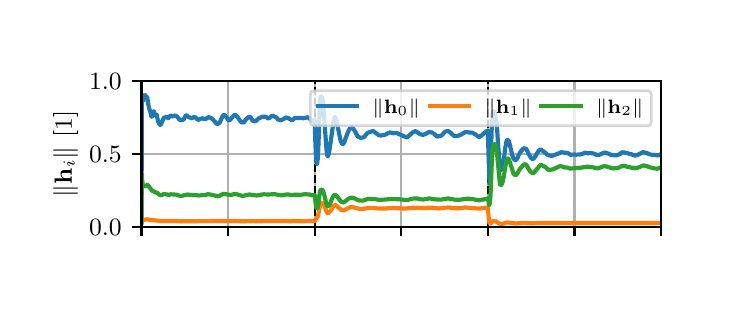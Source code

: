 \begingroup%
\makeatletter%
\begin{pgfpicture}%
\pgfpathrectangle{\pgfpointorigin}{\pgfqpoint{3.39in}{1.356in}}%
\pgfusepath{use as bounding box, clip}%
\begin{pgfscope}%
\pgfsetbuttcap%
\pgfsetmiterjoin%
\definecolor{currentfill}{rgb}{1.0,1.0,1.0}%
\pgfsetfillcolor{currentfill}%
\pgfsetlinewidth{0.0pt}%
\definecolor{currentstroke}{rgb}{1.0,1.0,1.0}%
\pgfsetstrokecolor{currentstroke}%
\pgfsetstrokeopacity{0.0}%
\pgfsetdash{}{0pt}%
\pgfpathmoveto{\pgfqpoint{0.0in}{0.0in}}%
\pgfpathlineto{\pgfqpoint{3.39in}{0.0in}}%
\pgfpathlineto{\pgfqpoint{3.39in}{1.356in}}%
\pgfpathlineto{\pgfqpoint{0.0in}{1.356in}}%
\pgfpathlineto{\pgfqpoint{0.0in}{0.0in}}%
\pgfpathclose%
\pgfusepath{fill}%
\end{pgfscope}%
\begin{pgfscope}%
\pgfsetbuttcap%
\pgfsetmiterjoin%
\definecolor{currentfill}{rgb}{1.0,1.0,1.0}%
\pgfsetfillcolor{currentfill}%
\pgfsetlinewidth{0.0pt}%
\definecolor{currentstroke}{rgb}{0.0,0.0,0.0}%
\pgfsetstrokecolor{currentstroke}%
\pgfsetstrokeopacity{0.0}%
\pgfsetdash{}{0pt}%
\pgfpathmoveto{\pgfqpoint{0.569in}{0.361in}}%
\pgfpathlineto{\pgfqpoint{3.167in}{0.361in}}%
\pgfpathlineto{\pgfqpoint{3.167in}{1.089in}}%
\pgfpathlineto{\pgfqpoint{0.569in}{1.089in}}%
\pgfpathlineto{\pgfqpoint{0.569in}{0.361in}}%
\pgfpathclose%
\pgfusepath{fill}%
\end{pgfscope}%
\begin{pgfscope}%
\pgfpathrectangle{\pgfqpoint{0.569in}{0.361in}}{\pgfqpoint{2.598in}{0.728in}}%
\pgfusepath{clip}%
\pgfsetrectcap%
\pgfsetroundjoin%
\pgfsetlinewidth{0.803pt}%
\definecolor{currentstroke}{rgb}{0.69,0.69,0.69}%
\pgfsetstrokecolor{currentstroke}%
\pgfsetdash{}{0pt}%
\pgfpathmoveto{\pgfqpoint{0.569in}{0.361in}}%
\pgfpathlineto{\pgfqpoint{0.569in}{1.089in}}%
\pgfusepath{stroke}%
\end{pgfscope}%
\begin{pgfscope}%
\pgfsetbuttcap%
\pgfsetroundjoin%
\definecolor{currentfill}{rgb}{0.0,0.0,0.0}%
\pgfsetfillcolor{currentfill}%
\pgfsetlinewidth{0.803pt}%
\definecolor{currentstroke}{rgb}{0.0,0.0,0.0}%
\pgfsetstrokecolor{currentstroke}%
\pgfsetdash{}{0pt}%
\pgfsys@defobject{currentmarker}{\pgfqpoint{0.0in}{-0.049in}}{\pgfqpoint{0.0in}{0.0in}}{%
\pgfpathmoveto{\pgfqpoint{0.0in}{0.0in}}%
\pgfpathlineto{\pgfqpoint{0.0in}{-0.049in}}%
\pgfusepath{stroke,fill}%
}%
\begin{pgfscope}%
\pgfsys@transformshift{0.569in}{0.361in}%
\pgfsys@useobject{currentmarker}{}%
\end{pgfscope}%
\end{pgfscope}%
\begin{pgfscope}%
\pgfpathrectangle{\pgfqpoint{0.569in}{0.361in}}{\pgfqpoint{2.598in}{0.728in}}%
\pgfusepath{clip}%
\pgfsetrectcap%
\pgfsetroundjoin%
\pgfsetlinewidth{0.803pt}%
\definecolor{currentstroke}{rgb}{0.69,0.69,0.69}%
\pgfsetstrokecolor{currentstroke}%
\pgfsetdash{}{0pt}%
\pgfpathmoveto{\pgfqpoint{1.002in}{0.361in}}%
\pgfpathlineto{\pgfqpoint{1.002in}{1.089in}}%
\pgfusepath{stroke}%
\end{pgfscope}%
\begin{pgfscope}%
\pgfsetbuttcap%
\pgfsetroundjoin%
\definecolor{currentfill}{rgb}{0.0,0.0,0.0}%
\pgfsetfillcolor{currentfill}%
\pgfsetlinewidth{0.803pt}%
\definecolor{currentstroke}{rgb}{0.0,0.0,0.0}%
\pgfsetstrokecolor{currentstroke}%
\pgfsetdash{}{0pt}%
\pgfsys@defobject{currentmarker}{\pgfqpoint{0.0in}{-0.049in}}{\pgfqpoint{0.0in}{0.0in}}{%
\pgfpathmoveto{\pgfqpoint{0.0in}{0.0in}}%
\pgfpathlineto{\pgfqpoint{0.0in}{-0.049in}}%
\pgfusepath{stroke,fill}%
}%
\begin{pgfscope}%
\pgfsys@transformshift{1.002in}{0.361in}%
\pgfsys@useobject{currentmarker}{}%
\end{pgfscope}%
\end{pgfscope}%
\begin{pgfscope}%
\pgfpathrectangle{\pgfqpoint{0.569in}{0.361in}}{\pgfqpoint{2.598in}{0.728in}}%
\pgfusepath{clip}%
\pgfsetrectcap%
\pgfsetroundjoin%
\pgfsetlinewidth{0.803pt}%
\definecolor{currentstroke}{rgb}{0.69,0.69,0.69}%
\pgfsetstrokecolor{currentstroke}%
\pgfsetdash{}{0pt}%
\pgfpathmoveto{\pgfqpoint{1.435in}{0.361in}}%
\pgfpathlineto{\pgfqpoint{1.435in}{1.089in}}%
\pgfusepath{stroke}%
\end{pgfscope}%
\begin{pgfscope}%
\pgfsetbuttcap%
\pgfsetroundjoin%
\definecolor{currentfill}{rgb}{0.0,0.0,0.0}%
\pgfsetfillcolor{currentfill}%
\pgfsetlinewidth{0.803pt}%
\definecolor{currentstroke}{rgb}{0.0,0.0,0.0}%
\pgfsetstrokecolor{currentstroke}%
\pgfsetdash{}{0pt}%
\pgfsys@defobject{currentmarker}{\pgfqpoint{0.0in}{-0.049in}}{\pgfqpoint{0.0in}{0.0in}}{%
\pgfpathmoveto{\pgfqpoint{0.0in}{0.0in}}%
\pgfpathlineto{\pgfqpoint{0.0in}{-0.049in}}%
\pgfusepath{stroke,fill}%
}%
\begin{pgfscope}%
\pgfsys@transformshift{1.435in}{0.361in}%
\pgfsys@useobject{currentmarker}{}%
\end{pgfscope}%
\end{pgfscope}%
\begin{pgfscope}%
\pgfpathrectangle{\pgfqpoint{0.569in}{0.361in}}{\pgfqpoint{2.598in}{0.728in}}%
\pgfusepath{clip}%
\pgfsetrectcap%
\pgfsetroundjoin%
\pgfsetlinewidth{0.803pt}%
\definecolor{currentstroke}{rgb}{0.69,0.69,0.69}%
\pgfsetstrokecolor{currentstroke}%
\pgfsetdash{}{0pt}%
\pgfpathmoveto{\pgfqpoint{1.868in}{0.361in}}%
\pgfpathlineto{\pgfqpoint{1.868in}{1.089in}}%
\pgfusepath{stroke}%
\end{pgfscope}%
\begin{pgfscope}%
\pgfsetbuttcap%
\pgfsetroundjoin%
\definecolor{currentfill}{rgb}{0.0,0.0,0.0}%
\pgfsetfillcolor{currentfill}%
\pgfsetlinewidth{0.803pt}%
\definecolor{currentstroke}{rgb}{0.0,0.0,0.0}%
\pgfsetstrokecolor{currentstroke}%
\pgfsetdash{}{0pt}%
\pgfsys@defobject{currentmarker}{\pgfqpoint{0.0in}{-0.049in}}{\pgfqpoint{0.0in}{0.0in}}{%
\pgfpathmoveto{\pgfqpoint{0.0in}{0.0in}}%
\pgfpathlineto{\pgfqpoint{0.0in}{-0.049in}}%
\pgfusepath{stroke,fill}%
}%
\begin{pgfscope}%
\pgfsys@transformshift{1.868in}{0.361in}%
\pgfsys@useobject{currentmarker}{}%
\end{pgfscope}%
\end{pgfscope}%
\begin{pgfscope}%
\pgfpathrectangle{\pgfqpoint{0.569in}{0.361in}}{\pgfqpoint{2.598in}{0.728in}}%
\pgfusepath{clip}%
\pgfsetrectcap%
\pgfsetroundjoin%
\pgfsetlinewidth{0.803pt}%
\definecolor{currentstroke}{rgb}{0.69,0.69,0.69}%
\pgfsetstrokecolor{currentstroke}%
\pgfsetdash{}{0pt}%
\pgfpathmoveto{\pgfqpoint{2.301in}{0.361in}}%
\pgfpathlineto{\pgfqpoint{2.301in}{1.089in}}%
\pgfusepath{stroke}%
\end{pgfscope}%
\begin{pgfscope}%
\pgfsetbuttcap%
\pgfsetroundjoin%
\definecolor{currentfill}{rgb}{0.0,0.0,0.0}%
\pgfsetfillcolor{currentfill}%
\pgfsetlinewidth{0.803pt}%
\definecolor{currentstroke}{rgb}{0.0,0.0,0.0}%
\pgfsetstrokecolor{currentstroke}%
\pgfsetdash{}{0pt}%
\pgfsys@defobject{currentmarker}{\pgfqpoint{0.0in}{-0.049in}}{\pgfqpoint{0.0in}{0.0in}}{%
\pgfpathmoveto{\pgfqpoint{0.0in}{0.0in}}%
\pgfpathlineto{\pgfqpoint{0.0in}{-0.049in}}%
\pgfusepath{stroke,fill}%
}%
\begin{pgfscope}%
\pgfsys@transformshift{2.301in}{0.361in}%
\pgfsys@useobject{currentmarker}{}%
\end{pgfscope}%
\end{pgfscope}%
\begin{pgfscope}%
\pgfpathrectangle{\pgfqpoint{0.569in}{0.361in}}{\pgfqpoint{2.598in}{0.728in}}%
\pgfusepath{clip}%
\pgfsetrectcap%
\pgfsetroundjoin%
\pgfsetlinewidth{0.803pt}%
\definecolor{currentstroke}{rgb}{0.69,0.69,0.69}%
\pgfsetstrokecolor{currentstroke}%
\pgfsetdash{}{0pt}%
\pgfpathmoveto{\pgfqpoint{2.734in}{0.361in}}%
\pgfpathlineto{\pgfqpoint{2.734in}{1.089in}}%
\pgfusepath{stroke}%
\end{pgfscope}%
\begin{pgfscope}%
\pgfsetbuttcap%
\pgfsetroundjoin%
\definecolor{currentfill}{rgb}{0.0,0.0,0.0}%
\pgfsetfillcolor{currentfill}%
\pgfsetlinewidth{0.803pt}%
\definecolor{currentstroke}{rgb}{0.0,0.0,0.0}%
\pgfsetstrokecolor{currentstroke}%
\pgfsetdash{}{0pt}%
\pgfsys@defobject{currentmarker}{\pgfqpoint{0.0in}{-0.049in}}{\pgfqpoint{0.0in}{0.0in}}{%
\pgfpathmoveto{\pgfqpoint{0.0in}{0.0in}}%
\pgfpathlineto{\pgfqpoint{0.0in}{-0.049in}}%
\pgfusepath{stroke,fill}%
}%
\begin{pgfscope}%
\pgfsys@transformshift{2.734in}{0.361in}%
\pgfsys@useobject{currentmarker}{}%
\end{pgfscope}%
\end{pgfscope}%
\begin{pgfscope}%
\pgfpathrectangle{\pgfqpoint{0.569in}{0.361in}}{\pgfqpoint{2.598in}{0.728in}}%
\pgfusepath{clip}%
\pgfsetrectcap%
\pgfsetroundjoin%
\pgfsetlinewidth{0.803pt}%
\definecolor{currentstroke}{rgb}{0.69,0.69,0.69}%
\pgfsetstrokecolor{currentstroke}%
\pgfsetdash{}{0pt}%
\pgfpathmoveto{\pgfqpoint{3.167in}{0.361in}}%
\pgfpathlineto{\pgfqpoint{3.167in}{1.089in}}%
\pgfusepath{stroke}%
\end{pgfscope}%
\begin{pgfscope}%
\pgfsetbuttcap%
\pgfsetroundjoin%
\definecolor{currentfill}{rgb}{0.0,0.0,0.0}%
\pgfsetfillcolor{currentfill}%
\pgfsetlinewidth{0.803pt}%
\definecolor{currentstroke}{rgb}{0.0,0.0,0.0}%
\pgfsetstrokecolor{currentstroke}%
\pgfsetdash{}{0pt}%
\pgfsys@defobject{currentmarker}{\pgfqpoint{0.0in}{-0.049in}}{\pgfqpoint{0.0in}{0.0in}}{%
\pgfpathmoveto{\pgfqpoint{0.0in}{0.0in}}%
\pgfpathlineto{\pgfqpoint{0.0in}{-0.049in}}%
\pgfusepath{stroke,fill}%
}%
\begin{pgfscope}%
\pgfsys@transformshift{3.167in}{0.361in}%
\pgfsys@useobject{currentmarker}{}%
\end{pgfscope}%
\end{pgfscope}%
\begin{pgfscope}%
\pgfpathrectangle{\pgfqpoint{0.569in}{0.361in}}{\pgfqpoint{2.598in}{0.728in}}%
\pgfusepath{clip}%
\pgfsetrectcap%
\pgfsetroundjoin%
\pgfsetlinewidth{0.803pt}%
\definecolor{currentstroke}{rgb}{0.69,0.69,0.69}%
\pgfsetstrokecolor{currentstroke}%
\pgfsetdash{}{0pt}%
\pgfpathmoveto{\pgfqpoint{0.569in}{0.361in}}%
\pgfpathlineto{\pgfqpoint{3.167in}{0.361in}}%
\pgfusepath{stroke}%
\end{pgfscope}%
\begin{pgfscope}%
\pgfsetbuttcap%
\pgfsetroundjoin%
\definecolor{currentfill}{rgb}{0.0,0.0,0.0}%
\pgfsetfillcolor{currentfill}%
\pgfsetlinewidth{0.803pt}%
\definecolor{currentstroke}{rgb}{0.0,0.0,0.0}%
\pgfsetstrokecolor{currentstroke}%
\pgfsetdash{}{0pt}%
\pgfsys@defobject{currentmarker}{\pgfqpoint{-0.049in}{0.0in}}{\pgfqpoint{-0.0in}{0.0in}}{%
\pgfpathmoveto{\pgfqpoint{-0.0in}{0.0in}}%
\pgfpathlineto{\pgfqpoint{-0.049in}{0.0in}}%
\pgfusepath{stroke,fill}%
}%
\begin{pgfscope}%
\pgfsys@transformshift{0.569in}{0.361in}%
\pgfsys@useobject{currentmarker}{}%
\end{pgfscope}%
\end{pgfscope}%
\begin{pgfscope}%
\definecolor{textcolor}{rgb}{0.0,0.0,0.0}%
\pgfsetstrokecolor{textcolor}%
\pgfsetfillcolor{textcolor}%
\pgftext[x=0.307in, y=0.318in, left, base]{\color{textcolor}\rmfamily\fontsize{9.0}{10.8}\selectfont \(\displaystyle {0.0}\)}%
\end{pgfscope}%
\begin{pgfscope}%
\pgfpathrectangle{\pgfqpoint{0.569in}{0.361in}}{\pgfqpoint{2.598in}{0.728in}}%
\pgfusepath{clip}%
\pgfsetrectcap%
\pgfsetroundjoin%
\pgfsetlinewidth{0.803pt}%
\definecolor{currentstroke}{rgb}{0.69,0.69,0.69}%
\pgfsetstrokecolor{currentstroke}%
\pgfsetdash{}{0pt}%
\pgfpathmoveto{\pgfqpoint{0.569in}{0.725in}}%
\pgfpathlineto{\pgfqpoint{3.167in}{0.725in}}%
\pgfusepath{stroke}%
\end{pgfscope}%
\begin{pgfscope}%
\pgfsetbuttcap%
\pgfsetroundjoin%
\definecolor{currentfill}{rgb}{0.0,0.0,0.0}%
\pgfsetfillcolor{currentfill}%
\pgfsetlinewidth{0.803pt}%
\definecolor{currentstroke}{rgb}{0.0,0.0,0.0}%
\pgfsetstrokecolor{currentstroke}%
\pgfsetdash{}{0pt}%
\pgfsys@defobject{currentmarker}{\pgfqpoint{-0.049in}{0.0in}}{\pgfqpoint{-0.0in}{0.0in}}{%
\pgfpathmoveto{\pgfqpoint{-0.0in}{0.0in}}%
\pgfpathlineto{\pgfqpoint{-0.049in}{0.0in}}%
\pgfusepath{stroke,fill}%
}%
\begin{pgfscope}%
\pgfsys@transformshift{0.569in}{0.725in}%
\pgfsys@useobject{currentmarker}{}%
\end{pgfscope}%
\end{pgfscope}%
\begin{pgfscope}%
\definecolor{textcolor}{rgb}{0.0,0.0,0.0}%
\pgfsetstrokecolor{textcolor}%
\pgfsetfillcolor{textcolor}%
\pgftext[x=0.307in, y=0.682in, left, base]{\color{textcolor}\rmfamily\fontsize{9.0}{10.8}\selectfont \(\displaystyle {0.5}\)}%
\end{pgfscope}%
\begin{pgfscope}%
\pgfpathrectangle{\pgfqpoint{0.569in}{0.361in}}{\pgfqpoint{2.598in}{0.728in}}%
\pgfusepath{clip}%
\pgfsetrectcap%
\pgfsetroundjoin%
\pgfsetlinewidth{0.803pt}%
\definecolor{currentstroke}{rgb}{0.69,0.69,0.69}%
\pgfsetstrokecolor{currentstroke}%
\pgfsetdash{}{0pt}%
\pgfpathmoveto{\pgfqpoint{0.569in}{1.089in}}%
\pgfpathlineto{\pgfqpoint{3.167in}{1.089in}}%
\pgfusepath{stroke}%
\end{pgfscope}%
\begin{pgfscope}%
\pgfsetbuttcap%
\pgfsetroundjoin%
\definecolor{currentfill}{rgb}{0.0,0.0,0.0}%
\pgfsetfillcolor{currentfill}%
\pgfsetlinewidth{0.803pt}%
\definecolor{currentstroke}{rgb}{0.0,0.0,0.0}%
\pgfsetstrokecolor{currentstroke}%
\pgfsetdash{}{0pt}%
\pgfsys@defobject{currentmarker}{\pgfqpoint{-0.049in}{0.0in}}{\pgfqpoint{-0.0in}{0.0in}}{%
\pgfpathmoveto{\pgfqpoint{-0.0in}{0.0in}}%
\pgfpathlineto{\pgfqpoint{-0.049in}{0.0in}}%
\pgfusepath{stroke,fill}%
}%
\begin{pgfscope}%
\pgfsys@transformshift{0.569in}{1.089in}%
\pgfsys@useobject{currentmarker}{}%
\end{pgfscope}%
\end{pgfscope}%
\begin{pgfscope}%
\definecolor{textcolor}{rgb}{0.0,0.0,0.0}%
\pgfsetstrokecolor{textcolor}%
\pgfsetfillcolor{textcolor}%
\pgftext[x=0.307in, y=1.046in, left, base]{\color{textcolor}\rmfamily\fontsize{9.0}{10.8}\selectfont \(\displaystyle {1.0}\)}%
\end{pgfscope}%
\begin{pgfscope}%
\definecolor{textcolor}{rgb}{0.0,0.0,0.0}%
\pgfsetstrokecolor{textcolor}%
\pgfsetfillcolor{textcolor}%
\pgftext[x=0.252in,y=0.725in,,bottom,rotate=90.0]{\color{textcolor}\rmfamily\fontsize{9.0}{10.8}\selectfont \(\displaystyle \|\mathbf{h}_i\|\) [1]}%
\end{pgfscope}%
\begin{pgfscope}%
\pgfpathrectangle{\pgfqpoint{0.569in}{0.361in}}{\pgfqpoint{2.598in}{0.728in}}%
\pgfusepath{clip}%
\pgfsetbuttcap%
\pgfsetroundjoin%
\pgfsetlinewidth{0.753pt}%
\definecolor{currentstroke}{rgb}{0.0,0.0,0.0}%
\pgfsetstrokecolor{currentstroke}%
\pgfsetdash{{2.775pt}{1.2pt}}{0.0pt}%
\pgfpathmoveto{\pgfqpoint{1.435in}{0.361in}}%
\pgfpathlineto{\pgfqpoint{1.435in}{1.089in}}%
\pgfusepath{stroke}%
\end{pgfscope}%
\begin{pgfscope}%
\pgfpathrectangle{\pgfqpoint{0.569in}{0.361in}}{\pgfqpoint{2.598in}{0.728in}}%
\pgfusepath{clip}%
\pgfsetbuttcap%
\pgfsetroundjoin%
\pgfsetlinewidth{0.753pt}%
\definecolor{currentstroke}{rgb}{0.0,0.0,0.0}%
\pgfsetstrokecolor{currentstroke}%
\pgfsetdash{{2.775pt}{1.2pt}}{0.0pt}%
\pgfpathmoveto{\pgfqpoint{2.301in}{0.361in}}%
\pgfpathlineto{\pgfqpoint{2.301in}{1.089in}}%
\pgfusepath{stroke}%
\end{pgfscope}%
\begin{pgfscope}%
\pgfpathrectangle{\pgfqpoint{0.569in}{0.361in}}{\pgfqpoint{2.598in}{0.728in}}%
\pgfusepath{clip}%
\pgfsetrectcap%
\pgfsetroundjoin%
\pgfsetlinewidth{1.506pt}%
\definecolor{currentstroke}{rgb}{0.122,0.467,0.706}%
\pgfsetstrokecolor{currentstroke}%
\pgfsetdash{}{0pt}%
\pgfpathmoveto{\pgfqpoint{0.569in}{0.462in}}%
\pgfpathlineto{\pgfqpoint{0.569in}{0.411in}}%
\pgfpathlineto{\pgfqpoint{0.57in}{0.655in}}%
\pgfpathlineto{\pgfqpoint{0.571in}{1.023in}}%
\pgfpathlineto{\pgfqpoint{0.572in}{1.02in}}%
\pgfpathlineto{\pgfqpoint{0.576in}{0.988in}}%
\pgfpathlineto{\pgfqpoint{0.577in}{0.993in}}%
\pgfpathlineto{\pgfqpoint{0.579in}{1.002in}}%
\pgfpathlineto{\pgfqpoint{0.583in}{1.01in}}%
\pgfpathlineto{\pgfqpoint{0.584in}{1.012in}}%
\pgfpathlineto{\pgfqpoint{0.588in}{1.019in}}%
\pgfpathlineto{\pgfqpoint{0.589in}{1.018in}}%
\pgfpathlineto{\pgfqpoint{0.593in}{1.005in}}%
\pgfpathlineto{\pgfqpoint{0.594in}{1.007in}}%
\pgfpathlineto{\pgfqpoint{0.596in}{1.011in}}%
\pgfpathlineto{\pgfqpoint{0.597in}{1.011in}}%
\pgfpathlineto{\pgfqpoint{0.598in}{1.006in}}%
\pgfpathlineto{\pgfqpoint{0.604in}{0.968in}}%
\pgfpathlineto{\pgfqpoint{0.608in}{0.95in}}%
\pgfpathlineto{\pgfqpoint{0.613in}{0.937in}}%
\pgfpathlineto{\pgfqpoint{0.618in}{0.914in}}%
\pgfpathlineto{\pgfqpoint{0.62in}{0.911in}}%
\pgfpathlineto{\pgfqpoint{0.621in}{0.911in}}%
\pgfpathlineto{\pgfqpoint{0.623in}{0.917in}}%
\pgfpathlineto{\pgfqpoint{0.63in}{0.938in}}%
\pgfpathlineto{\pgfqpoint{0.631in}{0.937in}}%
\pgfpathlineto{\pgfqpoint{0.637in}{0.918in}}%
\pgfpathlineto{\pgfqpoint{0.638in}{0.918in}}%
\pgfpathlineto{\pgfqpoint{0.641in}{0.921in}}%
\pgfpathlineto{\pgfqpoint{0.645in}{0.922in}}%
\pgfpathlineto{\pgfqpoint{0.646in}{0.919in}}%
\pgfpathlineto{\pgfqpoint{0.649in}{0.901in}}%
\pgfpathlineto{\pgfqpoint{0.652in}{0.888in}}%
\pgfpathlineto{\pgfqpoint{0.661in}{0.87in}}%
\pgfpathlineto{\pgfqpoint{0.664in}{0.87in}}%
\pgfpathlineto{\pgfqpoint{0.667in}{0.874in}}%
\pgfpathlineto{\pgfqpoint{0.68in}{0.904in}}%
\pgfpathlineto{\pgfqpoint{0.684in}{0.907in}}%
\pgfpathlineto{\pgfqpoint{0.689in}{0.908in}}%
\pgfpathlineto{\pgfqpoint{0.696in}{0.912in}}%
\pgfpathlineto{\pgfqpoint{0.698in}{0.909in}}%
\pgfpathlineto{\pgfqpoint{0.702in}{0.903in}}%
\pgfpathlineto{\pgfqpoint{0.704in}{0.905in}}%
\pgfpathlineto{\pgfqpoint{0.713in}{0.916in}}%
\pgfpathlineto{\pgfqpoint{0.715in}{0.916in}}%
\pgfpathlineto{\pgfqpoint{0.721in}{0.913in}}%
\pgfpathlineto{\pgfqpoint{0.725in}{0.913in}}%
\pgfpathlineto{\pgfqpoint{0.728in}{0.914in}}%
\pgfpathlineto{\pgfqpoint{0.738in}{0.917in}}%
\pgfpathlineto{\pgfqpoint{0.75in}{0.908in}}%
\pgfpathlineto{\pgfqpoint{0.759in}{0.896in}}%
\pgfpathlineto{\pgfqpoint{0.763in}{0.894in}}%
\pgfpathlineto{\pgfqpoint{0.768in}{0.893in}}%
\pgfpathlineto{\pgfqpoint{0.772in}{0.894in}}%
\pgfpathlineto{\pgfqpoint{0.78in}{0.897in}}%
\pgfpathlineto{\pgfqpoint{0.791in}{0.917in}}%
\pgfpathlineto{\pgfqpoint{0.795in}{0.918in}}%
\pgfpathlineto{\pgfqpoint{0.801in}{0.912in}}%
\pgfpathlineto{\pgfqpoint{0.804in}{0.91in}}%
\pgfpathlineto{\pgfqpoint{0.818in}{0.904in}}%
\pgfpathlineto{\pgfqpoint{0.823in}{0.904in}}%
\pgfpathlineto{\pgfqpoint{0.827in}{0.907in}}%
\pgfpathlineto{\pgfqpoint{0.831in}{0.909in}}%
\pgfpathlineto{\pgfqpoint{0.837in}{0.909in}}%
\pgfpathlineto{\pgfqpoint{0.841in}{0.905in}}%
\pgfpathlineto{\pgfqpoint{0.851in}{0.895in}}%
\pgfpathlineto{\pgfqpoint{0.855in}{0.896in}}%
\pgfpathlineto{\pgfqpoint{0.862in}{0.9in}}%
\pgfpathlineto{\pgfqpoint{0.877in}{0.903in}}%
\pgfpathlineto{\pgfqpoint{0.882in}{0.9in}}%
\pgfpathlineto{\pgfqpoint{0.886in}{0.899in}}%
\pgfpathlineto{\pgfqpoint{0.891in}{0.9in}}%
\pgfpathlineto{\pgfqpoint{0.897in}{0.904in}}%
\pgfpathlineto{\pgfqpoint{0.903in}{0.909in}}%
\pgfpathlineto{\pgfqpoint{0.906in}{0.908in}}%
\pgfpathlineto{\pgfqpoint{0.915in}{0.905in}}%
\pgfpathlineto{\pgfqpoint{0.92in}{0.903in}}%
\pgfpathlineto{\pgfqpoint{0.936in}{0.886in}}%
\pgfpathlineto{\pgfqpoint{0.945in}{0.876in}}%
\pgfpathlineto{\pgfqpoint{0.952in}{0.875in}}%
\pgfpathlineto{\pgfqpoint{0.96in}{0.881in}}%
\pgfpathlineto{\pgfqpoint{0.965in}{0.892in}}%
\pgfpathlineto{\pgfqpoint{0.976in}{0.917in}}%
\pgfpathlineto{\pgfqpoint{0.982in}{0.92in}}%
\pgfpathlineto{\pgfqpoint{0.985in}{0.918in}}%
\pgfpathlineto{\pgfqpoint{0.989in}{0.915in}}%
\pgfpathlineto{\pgfqpoint{0.993in}{0.909in}}%
\pgfpathlineto{\pgfqpoint{1.003in}{0.895in}}%
\pgfpathlineto{\pgfqpoint{1.006in}{0.893in}}%
\pgfpathlineto{\pgfqpoint{1.011in}{0.894in}}%
\pgfpathlineto{\pgfqpoint{1.014in}{0.897in}}%
\pgfpathlineto{\pgfqpoint{1.019in}{0.903in}}%
\pgfpathlineto{\pgfqpoint{1.029in}{0.915in}}%
\pgfpathlineto{\pgfqpoint{1.036in}{0.921in}}%
\pgfpathlineto{\pgfqpoint{1.038in}{0.92in}}%
\pgfpathlineto{\pgfqpoint{1.042in}{0.917in}}%
\pgfpathlineto{\pgfqpoint{1.048in}{0.911in}}%
\pgfpathlineto{\pgfqpoint{1.052in}{0.906in}}%
\pgfpathlineto{\pgfqpoint{1.066in}{0.885in}}%
\pgfpathlineto{\pgfqpoint{1.075in}{0.882in}}%
\pgfpathlineto{\pgfqpoint{1.081in}{0.883in}}%
\pgfpathlineto{\pgfqpoint{1.09in}{0.895in}}%
\pgfpathlineto{\pgfqpoint{1.098in}{0.904in}}%
\pgfpathlineto{\pgfqpoint{1.106in}{0.91in}}%
\pgfpathlineto{\pgfqpoint{1.111in}{0.91in}}%
\pgfpathlineto{\pgfqpoint{1.115in}{0.907in}}%
\pgfpathlineto{\pgfqpoint{1.125in}{0.891in}}%
\pgfpathlineto{\pgfqpoint{1.129in}{0.889in}}%
\pgfpathlineto{\pgfqpoint{1.137in}{0.888in}}%
\pgfpathlineto{\pgfqpoint{1.144in}{0.891in}}%
\pgfpathlineto{\pgfqpoint{1.147in}{0.895in}}%
\pgfpathlineto{\pgfqpoint{1.154in}{0.902in}}%
\pgfpathlineto{\pgfqpoint{1.161in}{0.905in}}%
\pgfpathlineto{\pgfqpoint{1.164in}{0.906in}}%
\pgfpathlineto{\pgfqpoint{1.173in}{0.911in}}%
\pgfpathlineto{\pgfqpoint{1.192in}{0.91in}}%
\pgfpathlineto{\pgfqpoint{1.2in}{0.903in}}%
\pgfpathlineto{\pgfqpoint{1.204in}{0.902in}}%
\pgfpathlineto{\pgfqpoint{1.223in}{0.916in}}%
\pgfpathlineto{\pgfqpoint{1.229in}{0.914in}}%
\pgfpathlineto{\pgfqpoint{1.235in}{0.911in}}%
\pgfpathlineto{\pgfqpoint{1.244in}{0.907in}}%
\pgfpathlineto{\pgfqpoint{1.247in}{0.903in}}%
\pgfpathlineto{\pgfqpoint{1.252in}{0.897in}}%
\pgfpathlineto{\pgfqpoint{1.259in}{0.895in}}%
\pgfpathlineto{\pgfqpoint{1.264in}{0.893in}}%
\pgfpathlineto{\pgfqpoint{1.267in}{0.893in}}%
\pgfpathlineto{\pgfqpoint{1.293in}{0.907in}}%
\pgfpathlineto{\pgfqpoint{1.301in}{0.905in}}%
\pgfpathlineto{\pgfqpoint{1.322in}{0.892in}}%
\pgfpathlineto{\pgfqpoint{1.328in}{0.897in}}%
\pgfpathlineto{\pgfqpoint{1.335in}{0.904in}}%
\pgfpathlineto{\pgfqpoint{1.351in}{0.904in}}%
\pgfpathlineto{\pgfqpoint{1.356in}{0.904in}}%
\pgfpathlineto{\pgfqpoint{1.363in}{0.904in}}%
\pgfpathlineto{\pgfqpoint{1.37in}{0.905in}}%
\pgfpathlineto{\pgfqpoint{1.378in}{0.903in}}%
\pgfpathlineto{\pgfqpoint{1.4in}{0.908in}}%
\pgfpathlineto{\pgfqpoint{1.409in}{0.902in}}%
\pgfpathlineto{\pgfqpoint{1.417in}{0.895in}}%
\pgfpathlineto{\pgfqpoint{1.423in}{0.888in}}%
\pgfpathlineto{\pgfqpoint{1.429in}{0.892in}}%
\pgfpathlineto{\pgfqpoint{1.434in}{0.895in}}%
\pgfpathlineto{\pgfqpoint{1.435in}{0.887in}}%
\pgfpathlineto{\pgfqpoint{1.438in}{0.793in}}%
\pgfpathlineto{\pgfqpoint{1.442in}{0.692in}}%
\pgfpathlineto{\pgfqpoint{1.445in}{0.676in}}%
\pgfpathlineto{\pgfqpoint{1.446in}{0.675in}}%
\pgfpathlineto{\pgfqpoint{1.447in}{0.676in}}%
\pgfpathlineto{\pgfqpoint{1.448in}{0.682in}}%
\pgfpathlineto{\pgfqpoint{1.451in}{0.706in}}%
\pgfpathlineto{\pgfqpoint{1.454in}{0.773in}}%
\pgfpathlineto{\pgfqpoint{1.462in}{1.001in}}%
\pgfpathlineto{\pgfqpoint{1.466in}{1.012in}}%
\pgfpathlineto{\pgfqpoint{1.468in}{1.012in}}%
\pgfpathlineto{\pgfqpoint{1.473in}{1.006in}}%
\pgfpathlineto{\pgfqpoint{1.476in}{0.991in}}%
\pgfpathlineto{\pgfqpoint{1.479in}{0.955in}}%
\pgfpathlineto{\pgfqpoint{1.487in}{0.842in}}%
\pgfpathlineto{\pgfqpoint{1.495in}{0.735in}}%
\pgfpathlineto{\pgfqpoint{1.499in}{0.714in}}%
\pgfpathlineto{\pgfqpoint{1.501in}{0.713in}}%
\pgfpathlineto{\pgfqpoint{1.501in}{0.714in}}%
\pgfpathlineto{\pgfqpoint{1.503in}{0.718in}}%
\pgfpathlineto{\pgfqpoint{1.508in}{0.737in}}%
\pgfpathlineto{\pgfqpoint{1.513in}{0.771in}}%
\pgfpathlineto{\pgfqpoint{1.53in}{0.893in}}%
\pgfpathlineto{\pgfqpoint{1.535in}{0.908in}}%
\pgfpathlineto{\pgfqpoint{1.537in}{0.909in}}%
\pgfpathlineto{\pgfqpoint{1.537in}{0.909in}}%
\pgfpathlineto{\pgfqpoint{1.541in}{0.901in}}%
\pgfpathlineto{\pgfqpoint{1.548in}{0.873in}}%
\pgfpathlineto{\pgfqpoint{1.564in}{0.792in}}%
\pgfpathlineto{\pgfqpoint{1.571in}{0.777in}}%
\pgfpathlineto{\pgfqpoint{1.575in}{0.774in}}%
\pgfpathlineto{\pgfqpoint{1.578in}{0.775in}}%
\pgfpathlineto{\pgfqpoint{1.583in}{0.782in}}%
\pgfpathlineto{\pgfqpoint{1.588in}{0.799in}}%
\pgfpathlineto{\pgfqpoint{1.6in}{0.83in}}%
\pgfpathlineto{\pgfqpoint{1.607in}{0.846in}}%
\pgfpathlineto{\pgfqpoint{1.613in}{0.855in}}%
\pgfpathlineto{\pgfqpoint{1.617in}{0.858in}}%
\pgfpathlineto{\pgfqpoint{1.622in}{0.858in}}%
\pgfpathlineto{\pgfqpoint{1.626in}{0.853in}}%
\pgfpathlineto{\pgfqpoint{1.634in}{0.842in}}%
\pgfpathlineto{\pgfqpoint{1.64in}{0.832in}}%
\pgfpathlineto{\pgfqpoint{1.649in}{0.814in}}%
\pgfpathlineto{\pgfqpoint{1.654in}{0.81in}}%
\pgfpathlineto{\pgfqpoint{1.662in}{0.806in}}%
\pgfpathlineto{\pgfqpoint{1.666in}{0.806in}}%
\pgfpathlineto{\pgfqpoint{1.67in}{0.806in}}%
\pgfpathlineto{\pgfqpoint{1.678in}{0.807in}}%
\pgfpathlineto{\pgfqpoint{1.684in}{0.811in}}%
\pgfpathlineto{\pgfqpoint{1.698in}{0.829in}}%
\pgfpathlineto{\pgfqpoint{1.707in}{0.833in}}%
\pgfpathlineto{\pgfqpoint{1.726in}{0.839in}}%
\pgfpathlineto{\pgfqpoint{1.732in}{0.836in}}%
\pgfpathlineto{\pgfqpoint{1.756in}{0.818in}}%
\pgfpathlineto{\pgfqpoint{1.766in}{0.817in}}%
\pgfpathlineto{\pgfqpoint{1.777in}{0.819in}}%
\pgfpathlineto{\pgfqpoint{1.783in}{0.819in}}%
\pgfpathlineto{\pgfqpoint{1.796in}{0.825in}}%
\pgfpathlineto{\pgfqpoint{1.801in}{0.828in}}%
\pgfpathlineto{\pgfqpoint{1.805in}{0.831in}}%
\pgfpathlineto{\pgfqpoint{1.812in}{0.832in}}%
\pgfpathlineto{\pgfqpoint{1.822in}{0.83in}}%
\pgfpathlineto{\pgfqpoint{1.829in}{0.828in}}%
\pgfpathlineto{\pgfqpoint{1.841in}{0.83in}}%
\pgfpathlineto{\pgfqpoint{1.851in}{0.827in}}%
\pgfpathlineto{\pgfqpoint{1.856in}{0.824in}}%
\pgfpathlineto{\pgfqpoint{1.859in}{0.823in}}%
\pgfpathlineto{\pgfqpoint{1.886in}{0.811in}}%
\pgfpathlineto{\pgfqpoint{1.893in}{0.808in}}%
\pgfpathlineto{\pgfqpoint{1.898in}{0.808in}}%
\pgfpathlineto{\pgfqpoint{1.927in}{0.834in}}%
\pgfpathlineto{\pgfqpoint{1.94in}{0.839in}}%
\pgfpathlineto{\pgfqpoint{1.948in}{0.833in}}%
\pgfpathlineto{\pgfqpoint{1.963in}{0.823in}}%
\pgfpathlineto{\pgfqpoint{1.976in}{0.82in}}%
\pgfpathlineto{\pgfqpoint{1.986in}{0.823in}}%
\pgfpathlineto{\pgfqpoint{1.992in}{0.826in}}%
\pgfpathlineto{\pgfqpoint{1.995in}{0.828in}}%
\pgfpathlineto{\pgfqpoint{2.0in}{0.831in}}%
\pgfpathlineto{\pgfqpoint{2.009in}{0.835in}}%
\pgfpathlineto{\pgfqpoint{2.015in}{0.833in}}%
\pgfpathlineto{\pgfqpoint{2.022in}{0.831in}}%
\pgfpathlineto{\pgfqpoint{2.034in}{0.824in}}%
\pgfpathlineto{\pgfqpoint{2.046in}{0.812in}}%
\pgfpathlineto{\pgfqpoint{2.052in}{0.812in}}%
\pgfpathlineto{\pgfqpoint{2.061in}{0.815in}}%
\pgfpathlineto{\pgfqpoint{2.065in}{0.816in}}%
\pgfpathlineto{\pgfqpoint{2.069in}{0.817in}}%
\pgfpathlineto{\pgfqpoint{2.077in}{0.825in}}%
\pgfpathlineto{\pgfqpoint{2.082in}{0.831in}}%
\pgfpathlineto{\pgfqpoint{2.088in}{0.837in}}%
\pgfpathlineto{\pgfqpoint{2.103in}{0.839in}}%
\pgfpathlineto{\pgfqpoint{2.112in}{0.833in}}%
\pgfpathlineto{\pgfqpoint{2.131in}{0.815in}}%
\pgfpathlineto{\pgfqpoint{2.137in}{0.814in}}%
\pgfpathlineto{\pgfqpoint{2.145in}{0.815in}}%
\pgfpathlineto{\pgfqpoint{2.149in}{0.815in}}%
\pgfpathlineto{\pgfqpoint{2.162in}{0.819in}}%
\pgfpathlineto{\pgfqpoint{2.188in}{0.834in}}%
\pgfpathlineto{\pgfqpoint{2.222in}{0.831in}}%
\pgfpathlineto{\pgfqpoint{2.226in}{0.829in}}%
\pgfpathlineto{\pgfqpoint{2.239in}{0.822in}}%
\pgfpathlineto{\pgfqpoint{2.249in}{0.815in}}%
\pgfpathlineto{\pgfqpoint{2.253in}{0.811in}}%
\pgfpathlineto{\pgfqpoint{2.258in}{0.81in}}%
\pgfpathlineto{\pgfqpoint{2.262in}{0.811in}}%
\pgfpathlineto{\pgfqpoint{2.27in}{0.818in}}%
\pgfpathlineto{\pgfqpoint{2.278in}{0.825in}}%
\pgfpathlineto{\pgfqpoint{2.28in}{0.827in}}%
\pgfpathlineto{\pgfqpoint{2.287in}{0.833in}}%
\pgfpathlineto{\pgfqpoint{2.296in}{0.84in}}%
\pgfpathlineto{\pgfqpoint{2.3in}{0.84in}}%
\pgfpathlineto{\pgfqpoint{2.301in}{0.839in}}%
\pgfpathlineto{\pgfqpoint{2.301in}{0.825in}}%
\pgfpathlineto{\pgfqpoint{2.309in}{0.574in}}%
\pgfpathlineto{\pgfqpoint{2.31in}{0.576in}}%
\pgfpathlineto{\pgfqpoint{2.312in}{0.586in}}%
\pgfpathlineto{\pgfqpoint{2.314in}{0.622in}}%
\pgfpathlineto{\pgfqpoint{2.317in}{0.747in}}%
\pgfpathlineto{\pgfqpoint{2.322in}{0.913in}}%
\pgfpathlineto{\pgfqpoint{2.325in}{0.932in}}%
\pgfpathlineto{\pgfqpoint{2.329in}{0.938in}}%
\pgfpathlineto{\pgfqpoint{2.331in}{0.937in}}%
\pgfpathlineto{\pgfqpoint{2.334in}{0.928in}}%
\pgfpathlineto{\pgfqpoint{2.342in}{0.899in}}%
\pgfpathlineto{\pgfqpoint{2.346in}{0.868in}}%
\pgfpathlineto{\pgfqpoint{2.351in}{0.788in}}%
\pgfpathlineto{\pgfqpoint{2.361in}{0.655in}}%
\pgfpathlineto{\pgfqpoint{2.364in}{0.643in}}%
\pgfpathlineto{\pgfqpoint{2.366in}{0.643in}}%
\pgfpathlineto{\pgfqpoint{2.371in}{0.651in}}%
\pgfpathlineto{\pgfqpoint{2.376in}{0.668in}}%
\pgfpathlineto{\pgfqpoint{2.38in}{0.691in}}%
\pgfpathlineto{\pgfqpoint{2.387in}{0.749in}}%
\pgfpathlineto{\pgfqpoint{2.393in}{0.784in}}%
\pgfpathlineto{\pgfqpoint{2.397in}{0.794in}}%
\pgfpathlineto{\pgfqpoint{2.4in}{0.795in}}%
\pgfpathlineto{\pgfqpoint{2.401in}{0.794in}}%
\pgfpathlineto{\pgfqpoint{2.404in}{0.792in}}%
\pgfpathlineto{\pgfqpoint{2.407in}{0.785in}}%
\pgfpathlineto{\pgfqpoint{2.411in}{0.77in}}%
\pgfpathlineto{\pgfqpoint{2.422in}{0.722in}}%
\pgfpathlineto{\pgfqpoint{2.429in}{0.702in}}%
\pgfpathlineto{\pgfqpoint{2.436in}{0.694in}}%
\pgfpathlineto{\pgfqpoint{2.443in}{0.695in}}%
\pgfpathlineto{\pgfqpoint{2.448in}{0.702in}}%
\pgfpathlineto{\pgfqpoint{2.454in}{0.717in}}%
\pgfpathlineto{\pgfqpoint{2.462in}{0.732in}}%
\pgfpathlineto{\pgfqpoint{2.479in}{0.753in}}%
\pgfpathlineto{\pgfqpoint{2.491in}{0.751in}}%
\pgfpathlineto{\pgfqpoint{2.494in}{0.747in}}%
\pgfpathlineto{\pgfqpoint{2.505in}{0.725in}}%
\pgfpathlineto{\pgfqpoint{2.515in}{0.707in}}%
\pgfpathlineto{\pgfqpoint{2.52in}{0.701in}}%
\pgfpathlineto{\pgfqpoint{2.525in}{0.699in}}%
\pgfpathlineto{\pgfqpoint{2.529in}{0.701in}}%
\pgfpathlineto{\pgfqpoint{2.533in}{0.705in}}%
\pgfpathlineto{\pgfqpoint{2.537in}{0.711in}}%
\pgfpathlineto{\pgfqpoint{2.555in}{0.741in}}%
\pgfpathlineto{\pgfqpoint{2.565in}{0.747in}}%
\pgfpathlineto{\pgfqpoint{2.571in}{0.743in}}%
\pgfpathlineto{\pgfqpoint{2.577in}{0.739in}}%
\pgfpathlineto{\pgfqpoint{2.59in}{0.729in}}%
\pgfpathlineto{\pgfqpoint{2.599in}{0.72in}}%
\pgfpathlineto{\pgfqpoint{2.619in}{0.715in}}%
\pgfpathlineto{\pgfqpoint{2.628in}{0.717in}}%
\pgfpathlineto{\pgfqpoint{2.654in}{0.727in}}%
\pgfpathlineto{\pgfqpoint{2.666in}{0.733in}}%
\pgfpathlineto{\pgfqpoint{2.67in}{0.733in}}%
\pgfpathlineto{\pgfqpoint{2.693in}{0.73in}}%
\pgfpathlineto{\pgfqpoint{2.697in}{0.73in}}%
\pgfpathlineto{\pgfqpoint{2.704in}{0.727in}}%
\pgfpathlineto{\pgfqpoint{2.715in}{0.72in}}%
\pgfpathlineto{\pgfqpoint{2.719in}{0.721in}}%
\pgfpathlineto{\pgfqpoint{2.732in}{0.722in}}%
\pgfpathlineto{\pgfqpoint{2.734in}{0.722in}}%
\pgfpathlineto{\pgfqpoint{2.74in}{0.721in}}%
\pgfpathlineto{\pgfqpoint{2.744in}{0.721in}}%
\pgfpathlineto{\pgfqpoint{2.761in}{0.722in}}%
\pgfpathlineto{\pgfqpoint{2.765in}{0.723in}}%
\pgfpathlineto{\pgfqpoint{2.77in}{0.724in}}%
\pgfpathlineto{\pgfqpoint{2.778in}{0.727in}}%
\pgfpathlineto{\pgfqpoint{2.785in}{0.731in}}%
\pgfpathlineto{\pgfqpoint{2.796in}{0.729in}}%
\pgfpathlineto{\pgfqpoint{2.801in}{0.728in}}%
\pgfpathlineto{\pgfqpoint{2.812in}{0.729in}}%
\pgfpathlineto{\pgfqpoint{2.815in}{0.729in}}%
\pgfpathlineto{\pgfqpoint{2.828in}{0.727in}}%
\pgfpathlineto{\pgfqpoint{2.834in}{0.725in}}%
\pgfpathlineto{\pgfqpoint{2.845in}{0.72in}}%
\pgfpathlineto{\pgfqpoint{2.851in}{0.72in}}%
\pgfpathlineto{\pgfqpoint{2.855in}{0.72in}}%
\pgfpathlineto{\pgfqpoint{2.859in}{0.721in}}%
\pgfpathlineto{\pgfqpoint{2.862in}{0.722in}}%
\pgfpathlineto{\pgfqpoint{2.884in}{0.732in}}%
\pgfpathlineto{\pgfqpoint{2.902in}{0.727in}}%
\pgfpathlineto{\pgfqpoint{2.909in}{0.723in}}%
\pgfpathlineto{\pgfqpoint{2.913in}{0.722in}}%
\pgfpathlineto{\pgfqpoint{2.919in}{0.719in}}%
\pgfpathlineto{\pgfqpoint{2.93in}{0.719in}}%
\pgfpathlineto{\pgfqpoint{2.935in}{0.718in}}%
\pgfpathlineto{\pgfqpoint{2.943in}{0.718in}}%
\pgfpathlineto{\pgfqpoint{2.954in}{0.721in}}%
\pgfpathlineto{\pgfqpoint{2.959in}{0.724in}}%
\pgfpathlineto{\pgfqpoint{2.963in}{0.725in}}%
\pgfpathlineto{\pgfqpoint{2.967in}{0.729in}}%
\pgfpathlineto{\pgfqpoint{2.974in}{0.733in}}%
\pgfpathlineto{\pgfqpoint{2.984in}{0.732in}}%
\pgfpathlineto{\pgfqpoint{3.014in}{0.724in}}%
\pgfpathlineto{\pgfqpoint{3.018in}{0.723in}}%
\pgfpathlineto{\pgfqpoint{3.038in}{0.716in}}%
\pgfpathlineto{\pgfqpoint{3.047in}{0.719in}}%
\pgfpathlineto{\pgfqpoint{3.052in}{0.721in}}%
\pgfpathlineto{\pgfqpoint{3.077in}{0.734in}}%
\pgfpathlineto{\pgfqpoint{3.099in}{0.728in}}%
\pgfpathlineto{\pgfqpoint{3.106in}{0.724in}}%
\pgfpathlineto{\pgfqpoint{3.114in}{0.722in}}%
\pgfpathlineto{\pgfqpoint{3.122in}{0.72in}}%
\pgfpathlineto{\pgfqpoint{3.13in}{0.72in}}%
\pgfpathlineto{\pgfqpoint{3.135in}{0.72in}}%
\pgfpathlineto{\pgfqpoint{3.151in}{0.717in}}%
\pgfpathlineto{\pgfqpoint{3.159in}{0.72in}}%
\pgfpathlineto{\pgfqpoint{3.166in}{0.724in}}%
\pgfpathlineto{\pgfqpoint{3.166in}{0.724in}}%
\pgfusepath{stroke}%
\end{pgfscope}%
\begin{pgfscope}%
\pgfpathrectangle{\pgfqpoint{0.569in}{0.361in}}{\pgfqpoint{2.598in}{0.728in}}%
\pgfusepath{clip}%
\pgfsetrectcap%
\pgfsetroundjoin%
\pgfsetlinewidth{1.506pt}%
\definecolor{currentstroke}{rgb}{1.0,0.498,0.055}%
\pgfsetstrokecolor{currentstroke}%
\pgfsetdash{}{0pt}%
\pgfpathmoveto{\pgfqpoint{0.569in}{0.409in}}%
\pgfpathlineto{\pgfqpoint{0.569in}{0.372in}}%
\pgfpathlineto{\pgfqpoint{0.57in}{0.401in}}%
\pgfpathlineto{\pgfqpoint{0.571in}{0.403in}}%
\pgfpathlineto{\pgfqpoint{0.571in}{0.399in}}%
\pgfpathlineto{\pgfqpoint{0.574in}{0.394in}}%
\pgfpathlineto{\pgfqpoint{0.576in}{0.393in}}%
\pgfpathlineto{\pgfqpoint{0.576in}{0.394in}}%
\pgfpathlineto{\pgfqpoint{0.58in}{0.395in}}%
\pgfpathlineto{\pgfqpoint{0.601in}{0.398in}}%
\pgfpathlineto{\pgfqpoint{0.608in}{0.396in}}%
\pgfpathlineto{\pgfqpoint{0.623in}{0.393in}}%
\pgfpathlineto{\pgfqpoint{0.632in}{0.393in}}%
\pgfpathlineto{\pgfqpoint{0.641in}{0.392in}}%
\pgfpathlineto{\pgfqpoint{0.65in}{0.391in}}%
\pgfpathlineto{\pgfqpoint{0.666in}{0.389in}}%
\pgfpathlineto{\pgfqpoint{0.753in}{0.389in}}%
\pgfpathlineto{\pgfqpoint{0.768in}{0.388in}}%
\pgfpathlineto{\pgfqpoint{0.92in}{0.389in}}%
\pgfpathlineto{\pgfqpoint{0.971in}{0.389in}}%
\pgfpathlineto{\pgfqpoint{0.984in}{0.389in}}%
\pgfpathlineto{\pgfqpoint{1.03in}{0.389in}}%
\pgfpathlineto{\pgfqpoint{1.041in}{0.389in}}%
\pgfpathlineto{\pgfqpoint{1.08in}{0.388in}}%
\pgfpathlineto{\pgfqpoint{1.108in}{0.389in}}%
\pgfpathlineto{\pgfqpoint{1.166in}{0.388in}}%
\pgfpathlineto{\pgfqpoint{1.188in}{0.389in}}%
\pgfpathlineto{\pgfqpoint{1.29in}{0.389in}}%
\pgfpathlineto{\pgfqpoint{1.314in}{0.388in}}%
\pgfpathlineto{\pgfqpoint{1.33in}{0.389in}}%
\pgfpathlineto{\pgfqpoint{1.346in}{0.389in}}%
\pgfpathlineto{\pgfqpoint{1.366in}{0.388in}}%
\pgfpathlineto{\pgfqpoint{1.402in}{0.389in}}%
\pgfpathlineto{\pgfqpoint{1.435in}{0.389in}}%
\pgfpathlineto{\pgfqpoint{1.44in}{0.398in}}%
\pgfpathlineto{\pgfqpoint{1.446in}{0.404in}}%
\pgfpathlineto{\pgfqpoint{1.45in}{0.412in}}%
\pgfpathlineto{\pgfqpoint{1.454in}{0.427in}}%
\pgfpathlineto{\pgfqpoint{1.463in}{0.475in}}%
\pgfpathlineto{\pgfqpoint{1.467in}{0.478in}}%
\pgfpathlineto{\pgfqpoint{1.473in}{0.48in}}%
\pgfpathlineto{\pgfqpoint{1.477in}{0.478in}}%
\pgfpathlineto{\pgfqpoint{1.479in}{0.475in}}%
\pgfpathlineto{\pgfqpoint{1.486in}{0.458in}}%
\pgfpathlineto{\pgfqpoint{1.497in}{0.43in}}%
\pgfpathlineto{\pgfqpoint{1.501in}{0.429in}}%
\pgfpathlineto{\pgfqpoint{1.506in}{0.431in}}%
\pgfpathlineto{\pgfqpoint{1.511in}{0.436in}}%
\pgfpathlineto{\pgfqpoint{1.519in}{0.448in}}%
\pgfpathlineto{\pgfqpoint{1.528in}{0.462in}}%
\pgfpathlineto{\pgfqpoint{1.536in}{0.469in}}%
\pgfpathlineto{\pgfqpoint{1.541in}{0.468in}}%
\pgfpathlineto{\pgfqpoint{1.547in}{0.463in}}%
\pgfpathlineto{\pgfqpoint{1.567in}{0.445in}}%
\pgfpathlineto{\pgfqpoint{1.577in}{0.442in}}%
\pgfpathlineto{\pgfqpoint{1.584in}{0.444in}}%
\pgfpathlineto{\pgfqpoint{1.613in}{0.459in}}%
\pgfpathlineto{\pgfqpoint{1.621in}{0.46in}}%
\pgfpathlineto{\pgfqpoint{1.636in}{0.456in}}%
\pgfpathlineto{\pgfqpoint{1.663in}{0.449in}}%
\pgfpathlineto{\pgfqpoint{1.671in}{0.449in}}%
\pgfpathlineto{\pgfqpoint{1.704in}{0.455in}}%
\pgfpathlineto{\pgfqpoint{1.729in}{0.455in}}%
\pgfpathlineto{\pgfqpoint{1.753in}{0.452in}}%
\pgfpathlineto{\pgfqpoint{1.78in}{0.452in}}%
\pgfpathlineto{\pgfqpoint{1.788in}{0.452in}}%
\pgfpathlineto{\pgfqpoint{1.795in}{0.452in}}%
\pgfpathlineto{\pgfqpoint{1.809in}{0.454in}}%
\pgfpathlineto{\pgfqpoint{1.825in}{0.455in}}%
\pgfpathlineto{\pgfqpoint{1.875in}{0.452in}}%
\pgfpathlineto{\pgfqpoint{1.891in}{0.452in}}%
\pgfpathlineto{\pgfqpoint{1.921in}{0.455in}}%
\pgfpathlineto{\pgfqpoint{1.932in}{0.456in}}%
\pgfpathlineto{\pgfqpoint{1.984in}{0.454in}}%
\pgfpathlineto{\pgfqpoint{2.009in}{0.456in}}%
\pgfpathlineto{\pgfqpoint{2.016in}{0.456in}}%
\pgfpathlineto{\pgfqpoint{2.055in}{0.452in}}%
\pgfpathlineto{\pgfqpoint{2.077in}{0.455in}}%
\pgfpathlineto{\pgfqpoint{2.086in}{0.456in}}%
\pgfpathlineto{\pgfqpoint{2.103in}{0.457in}}%
\pgfpathlineto{\pgfqpoint{2.113in}{0.456in}}%
\pgfpathlineto{\pgfqpoint{2.138in}{0.453in}}%
\pgfpathlineto{\pgfqpoint{2.16in}{0.453in}}%
\pgfpathlineto{\pgfqpoint{2.171in}{0.455in}}%
\pgfpathlineto{\pgfqpoint{2.187in}{0.457in}}%
\pgfpathlineto{\pgfqpoint{2.197in}{0.456in}}%
\pgfpathlineto{\pgfqpoint{2.25in}{0.452in}}%
\pgfpathlineto{\pgfqpoint{2.261in}{0.452in}}%
\pgfpathlineto{\pgfqpoint{2.28in}{0.454in}}%
\pgfpathlineto{\pgfqpoint{2.29in}{0.456in}}%
\pgfpathlineto{\pgfqpoint{2.301in}{0.457in}}%
\pgfpathlineto{\pgfqpoint{2.301in}{0.451in}}%
\pgfpathlineto{\pgfqpoint{2.307in}{0.384in}}%
\pgfpathlineto{\pgfqpoint{2.311in}{0.377in}}%
\pgfpathlineto{\pgfqpoint{2.314in}{0.376in}}%
\pgfpathlineto{\pgfqpoint{2.316in}{0.379in}}%
\pgfpathlineto{\pgfqpoint{2.322in}{0.389in}}%
\pgfpathlineto{\pgfqpoint{2.332in}{0.388in}}%
\pgfpathlineto{\pgfqpoint{2.342in}{0.387in}}%
\pgfpathlineto{\pgfqpoint{2.35in}{0.382in}}%
\pgfpathlineto{\pgfqpoint{2.364in}{0.374in}}%
\pgfpathlineto{\pgfqpoint{2.374in}{0.375in}}%
\pgfpathlineto{\pgfqpoint{2.387in}{0.379in}}%
\pgfpathlineto{\pgfqpoint{2.397in}{0.382in}}%
\pgfpathlineto{\pgfqpoint{2.409in}{0.381in}}%
\pgfpathlineto{\pgfqpoint{2.441in}{0.377in}}%
\pgfpathlineto{\pgfqpoint{2.475in}{0.38in}}%
\pgfpathlineto{\pgfqpoint{2.488in}{0.38in}}%
\pgfpathlineto{\pgfqpoint{2.525in}{0.378in}}%
\pgfpathlineto{\pgfqpoint{2.573in}{0.38in}}%
\pgfpathlineto{\pgfqpoint{2.599in}{0.379in}}%
\pgfpathlineto{\pgfqpoint{2.637in}{0.379in}}%
\pgfpathlineto{\pgfqpoint{2.677in}{0.379in}}%
\pgfpathlineto{\pgfqpoint{2.711in}{0.379in}}%
\pgfpathlineto{\pgfqpoint{2.734in}{0.379in}}%
\pgfpathlineto{\pgfqpoint{3.116in}{0.379in}}%
\pgfpathlineto{\pgfqpoint{3.153in}{0.379in}}%
\pgfpathlineto{\pgfqpoint{3.166in}{0.38in}}%
\pgfpathlineto{\pgfqpoint{3.166in}{0.38in}}%
\pgfusepath{stroke}%
\end{pgfscope}%
\begin{pgfscope}%
\pgfpathrectangle{\pgfqpoint{0.569in}{0.361in}}{\pgfqpoint{2.598in}{0.728in}}%
\pgfusepath{clip}%
\pgfsetrectcap%
\pgfsetroundjoin%
\pgfsetlinewidth{1.506pt}%
\definecolor{currentstroke}{rgb}{0.173,0.627,0.173}%
\pgfsetstrokecolor{currentstroke}%
\pgfsetdash{}{0pt}%
\pgfpathmoveto{\pgfqpoint{0.569in}{0.432in}}%
\pgfpathlineto{\pgfqpoint{0.569in}{0.377in}}%
\pgfpathlineto{\pgfqpoint{0.57in}{0.53in}}%
\pgfpathlineto{\pgfqpoint{0.571in}{0.624in}}%
\pgfpathlineto{\pgfqpoint{0.572in}{0.598in}}%
\pgfpathlineto{\pgfqpoint{0.572in}{0.605in}}%
\pgfpathlineto{\pgfqpoint{0.573in}{0.586in}}%
\pgfpathlineto{\pgfqpoint{0.573in}{0.594in}}%
\pgfpathlineto{\pgfqpoint{0.575in}{0.566in}}%
\pgfpathlineto{\pgfqpoint{0.575in}{0.568in}}%
\pgfpathlineto{\pgfqpoint{0.576in}{0.562in}}%
\pgfpathlineto{\pgfqpoint{0.576in}{0.563in}}%
\pgfpathlineto{\pgfqpoint{0.576in}{0.561in}}%
\pgfpathlineto{\pgfqpoint{0.577in}{0.565in}}%
\pgfpathlineto{\pgfqpoint{0.577in}{0.566in}}%
\pgfpathlineto{\pgfqpoint{0.578in}{0.564in}}%
\pgfpathlineto{\pgfqpoint{0.58in}{0.561in}}%
\pgfpathlineto{\pgfqpoint{0.58in}{0.561in}}%
\pgfpathlineto{\pgfqpoint{0.589in}{0.566in}}%
\pgfpathlineto{\pgfqpoint{0.593in}{0.566in}}%
\pgfpathlineto{\pgfqpoint{0.598in}{0.571in}}%
\pgfpathlineto{\pgfqpoint{0.599in}{0.571in}}%
\pgfpathlineto{\pgfqpoint{0.623in}{0.54in}}%
\pgfpathlineto{\pgfqpoint{0.632in}{0.537in}}%
\pgfpathlineto{\pgfqpoint{0.637in}{0.532in}}%
\pgfpathlineto{\pgfqpoint{0.641in}{0.532in}}%
\pgfpathlineto{\pgfqpoint{0.646in}{0.532in}}%
\pgfpathlineto{\pgfqpoint{0.649in}{0.529in}}%
\pgfpathlineto{\pgfqpoint{0.656in}{0.523in}}%
\pgfpathlineto{\pgfqpoint{0.662in}{0.519in}}%
\pgfpathlineto{\pgfqpoint{0.667in}{0.518in}}%
\pgfpathlineto{\pgfqpoint{0.678in}{0.523in}}%
\pgfpathlineto{\pgfqpoint{0.683in}{0.525in}}%
\pgfpathlineto{\pgfqpoint{0.689in}{0.523in}}%
\pgfpathlineto{\pgfqpoint{0.707in}{0.52in}}%
\pgfpathlineto{\pgfqpoint{0.715in}{0.523in}}%
\pgfpathlineto{\pgfqpoint{0.727in}{0.522in}}%
\pgfpathlineto{\pgfqpoint{0.745in}{0.521in}}%
\pgfpathlineto{\pgfqpoint{0.752in}{0.518in}}%
\pgfpathlineto{\pgfqpoint{0.764in}{0.514in}}%
\pgfpathlineto{\pgfqpoint{0.77in}{0.515in}}%
\pgfpathlineto{\pgfqpoint{0.8in}{0.522in}}%
\pgfpathlineto{\pgfqpoint{0.811in}{0.52in}}%
\pgfpathlineto{\pgfqpoint{0.829in}{0.519in}}%
\pgfpathlineto{\pgfqpoint{0.838in}{0.519in}}%
\pgfpathlineto{\pgfqpoint{0.855in}{0.517in}}%
\pgfpathlineto{\pgfqpoint{0.881in}{0.519in}}%
\pgfpathlineto{\pgfqpoint{0.891in}{0.52in}}%
\pgfpathlineto{\pgfqpoint{0.899in}{0.523in}}%
\pgfpathlineto{\pgfqpoint{0.905in}{0.523in}}%
\pgfpathlineto{\pgfqpoint{0.918in}{0.521in}}%
\pgfpathlineto{\pgfqpoint{0.934in}{0.517in}}%
\pgfpathlineto{\pgfqpoint{0.951in}{0.513in}}%
\pgfpathlineto{\pgfqpoint{0.959in}{0.515in}}%
\pgfpathlineto{\pgfqpoint{0.967in}{0.52in}}%
\pgfpathlineto{\pgfqpoint{0.978in}{0.525in}}%
\pgfpathlineto{\pgfqpoint{0.984in}{0.525in}}%
\pgfpathlineto{\pgfqpoint{1.013in}{0.519in}}%
\pgfpathlineto{\pgfqpoint{1.039in}{0.525in}}%
\pgfpathlineto{\pgfqpoint{1.076in}{0.514in}}%
\pgfpathlineto{\pgfqpoint{1.086in}{0.517in}}%
\pgfpathlineto{\pgfqpoint{1.108in}{0.522in}}%
\pgfpathlineto{\pgfqpoint{1.144in}{0.517in}}%
\pgfpathlineto{\pgfqpoint{1.152in}{0.518in}}%
\pgfpathlineto{\pgfqpoint{1.167in}{0.521in}}%
\pgfpathlineto{\pgfqpoint{1.18in}{0.523in}}%
\pgfpathlineto{\pgfqpoint{1.199in}{0.522in}}%
\pgfpathlineto{\pgfqpoint{1.207in}{0.522in}}%
\pgfpathlineto{\pgfqpoint{1.233in}{0.524in}}%
\pgfpathlineto{\pgfqpoint{1.259in}{0.519in}}%
\pgfpathlineto{\pgfqpoint{1.27in}{0.518in}}%
\pgfpathlineto{\pgfqpoint{1.28in}{0.52in}}%
\pgfpathlineto{\pgfqpoint{1.294in}{0.522in}}%
\pgfpathlineto{\pgfqpoint{1.302in}{0.522in}}%
\pgfpathlineto{\pgfqpoint{1.321in}{0.519in}}%
\pgfpathlineto{\pgfqpoint{1.329in}{0.52in}}%
\pgfpathlineto{\pgfqpoint{1.338in}{0.521in}}%
\pgfpathlineto{\pgfqpoint{1.365in}{0.52in}}%
\pgfpathlineto{\pgfqpoint{1.383in}{0.523in}}%
\pgfpathlineto{\pgfqpoint{1.392in}{0.523in}}%
\pgfpathlineto{\pgfqpoint{1.408in}{0.522in}}%
\pgfpathlineto{\pgfqpoint{1.42in}{0.518in}}%
\pgfpathlineto{\pgfqpoint{1.425in}{0.518in}}%
\pgfpathlineto{\pgfqpoint{1.435in}{0.519in}}%
\pgfpathlineto{\pgfqpoint{1.435in}{0.519in}}%
\pgfpathlineto{\pgfqpoint{1.438in}{0.491in}}%
\pgfpathlineto{\pgfqpoint{1.442in}{0.459in}}%
\pgfpathlineto{\pgfqpoint{1.445in}{0.453in}}%
\pgfpathlineto{\pgfqpoint{1.448in}{0.453in}}%
\pgfpathlineto{\pgfqpoint{1.45in}{0.457in}}%
\pgfpathlineto{\pgfqpoint{1.453in}{0.471in}}%
\pgfpathlineto{\pgfqpoint{1.458in}{0.515in}}%
\pgfpathlineto{\pgfqpoint{1.462in}{0.54in}}%
\pgfpathlineto{\pgfqpoint{1.465in}{0.545in}}%
\pgfpathlineto{\pgfqpoint{1.47in}{0.546in}}%
\pgfpathlineto{\pgfqpoint{1.476in}{0.542in}}%
\pgfpathlineto{\pgfqpoint{1.48in}{0.531in}}%
\pgfpathlineto{\pgfqpoint{1.487in}{0.503in}}%
\pgfpathlineto{\pgfqpoint{1.495in}{0.469in}}%
\pgfpathlineto{\pgfqpoint{1.499in}{0.464in}}%
\pgfpathlineto{\pgfqpoint{1.502in}{0.464in}}%
\pgfpathlineto{\pgfqpoint{1.506in}{0.466in}}%
\pgfpathlineto{\pgfqpoint{1.511in}{0.473in}}%
\pgfpathlineto{\pgfqpoint{1.52in}{0.497in}}%
\pgfpathlineto{\pgfqpoint{1.529in}{0.515in}}%
\pgfpathlineto{\pgfqpoint{1.535in}{0.52in}}%
\pgfpathlineto{\pgfqpoint{1.54in}{0.52in}}%
\pgfpathlineto{\pgfqpoint{1.548in}{0.511in}}%
\pgfpathlineto{\pgfqpoint{1.566in}{0.487in}}%
\pgfpathlineto{\pgfqpoint{1.576in}{0.482in}}%
\pgfpathlineto{\pgfqpoint{1.581in}{0.483in}}%
\pgfpathlineto{\pgfqpoint{1.589in}{0.489in}}%
\pgfpathlineto{\pgfqpoint{1.597in}{0.496in}}%
\pgfpathlineto{\pgfqpoint{1.605in}{0.501in}}%
\pgfpathlineto{\pgfqpoint{1.616in}{0.506in}}%
\pgfpathlineto{\pgfqpoint{1.623in}{0.506in}}%
\pgfpathlineto{\pgfqpoint{1.638in}{0.501in}}%
\pgfpathlineto{\pgfqpoint{1.646in}{0.496in}}%
\pgfpathlineto{\pgfqpoint{1.656in}{0.492in}}%
\pgfpathlineto{\pgfqpoint{1.673in}{0.491in}}%
\pgfpathlineto{\pgfqpoint{1.682in}{0.493in}}%
\pgfpathlineto{\pgfqpoint{1.699in}{0.499in}}%
\pgfpathlineto{\pgfqpoint{1.707in}{0.5in}}%
\pgfpathlineto{\pgfqpoint{1.728in}{0.5in}}%
\pgfpathlineto{\pgfqpoint{1.751in}{0.496in}}%
\pgfpathlineto{\pgfqpoint{1.778in}{0.496in}}%
\pgfpathlineto{\pgfqpoint{1.813in}{0.499in}}%
\pgfpathlineto{\pgfqpoint{1.822in}{0.499in}}%
\pgfpathlineto{\pgfqpoint{1.83in}{0.499in}}%
\pgfpathlineto{\pgfqpoint{1.856in}{0.498in}}%
\pgfpathlineto{\pgfqpoint{1.866in}{0.497in}}%
\pgfpathlineto{\pgfqpoint{1.887in}{0.495in}}%
\pgfpathlineto{\pgfqpoint{1.9in}{0.495in}}%
\pgfpathlineto{\pgfqpoint{1.92in}{0.5in}}%
\pgfpathlineto{\pgfqpoint{1.931in}{0.502in}}%
\pgfpathlineto{\pgfqpoint{1.947in}{0.502in}}%
\pgfpathlineto{\pgfqpoint{1.964in}{0.498in}}%
\pgfpathlineto{\pgfqpoint{1.978in}{0.497in}}%
\pgfpathlineto{\pgfqpoint{2.009in}{0.502in}}%
\pgfpathlineto{\pgfqpoint{2.017in}{0.501in}}%
\pgfpathlineto{\pgfqpoint{2.033in}{0.498in}}%
\pgfpathlineto{\pgfqpoint{2.065in}{0.496in}}%
\pgfpathlineto{\pgfqpoint{2.102in}{0.502in}}%
\pgfpathlineto{\pgfqpoint{2.142in}{0.495in}}%
\pgfpathlineto{\pgfqpoint{2.161in}{0.496in}}%
\pgfpathlineto{\pgfqpoint{2.2in}{0.501in}}%
\pgfpathlineto{\pgfqpoint{2.221in}{0.499in}}%
\pgfpathlineto{\pgfqpoint{2.226in}{0.499in}}%
\pgfpathlineto{\pgfqpoint{2.238in}{0.496in}}%
\pgfpathlineto{\pgfqpoint{2.244in}{0.495in}}%
\pgfpathlineto{\pgfqpoint{2.258in}{0.493in}}%
\pgfpathlineto{\pgfqpoint{2.301in}{0.502in}}%
\pgfpathlineto{\pgfqpoint{2.301in}{0.501in}}%
\pgfpathlineto{\pgfqpoint{2.301in}{0.503in}}%
\pgfpathlineto{\pgfqpoint{2.302in}{0.504in}}%
\pgfpathlineto{\pgfqpoint{2.302in}{0.503in}}%
\pgfpathlineto{\pgfqpoint{2.304in}{0.488in}}%
\pgfpathlineto{\pgfqpoint{2.307in}{0.469in}}%
\pgfpathlineto{\pgfqpoint{2.308in}{0.47in}}%
\pgfpathlineto{\pgfqpoint{2.311in}{0.479in}}%
\pgfpathlineto{\pgfqpoint{2.313in}{0.5in}}%
\pgfpathlineto{\pgfqpoint{2.316in}{0.558in}}%
\pgfpathlineto{\pgfqpoint{2.323in}{0.743in}}%
\pgfpathlineto{\pgfqpoint{2.328in}{0.763in}}%
\pgfpathlineto{\pgfqpoint{2.333in}{0.774in}}%
\pgfpathlineto{\pgfqpoint{2.337in}{0.774in}}%
\pgfpathlineto{\pgfqpoint{2.339in}{0.772in}}%
\pgfpathlineto{\pgfqpoint{2.341in}{0.766in}}%
\pgfpathlineto{\pgfqpoint{2.345in}{0.744in}}%
\pgfpathlineto{\pgfqpoint{2.35in}{0.692in}}%
\pgfpathlineto{\pgfqpoint{2.361in}{0.575in}}%
\pgfpathlineto{\pgfqpoint{2.364in}{0.568in}}%
\pgfpathlineto{\pgfqpoint{2.367in}{0.569in}}%
\pgfpathlineto{\pgfqpoint{2.372in}{0.576in}}%
\pgfpathlineto{\pgfqpoint{2.376in}{0.59in}}%
\pgfpathlineto{\pgfqpoint{2.381in}{0.615in}}%
\pgfpathlineto{\pgfqpoint{2.395in}{0.698in}}%
\pgfpathlineto{\pgfqpoint{2.4in}{0.702in}}%
\pgfpathlineto{\pgfqpoint{2.403in}{0.702in}}%
\pgfpathlineto{\pgfqpoint{2.406in}{0.697in}}%
\pgfpathlineto{\pgfqpoint{2.412in}{0.68in}}%
\pgfpathlineto{\pgfqpoint{2.429in}{0.627in}}%
\pgfpathlineto{\pgfqpoint{2.435in}{0.62in}}%
\pgfpathlineto{\pgfqpoint{2.439in}{0.619in}}%
\pgfpathlineto{\pgfqpoint{2.443in}{0.62in}}%
\pgfpathlineto{\pgfqpoint{2.447in}{0.625in}}%
\pgfpathlineto{\pgfqpoint{2.453in}{0.636in}}%
\pgfpathlineto{\pgfqpoint{2.46in}{0.648in}}%
\pgfpathlineto{\pgfqpoint{2.474in}{0.665in}}%
\pgfpathlineto{\pgfqpoint{2.481in}{0.672in}}%
\pgfpathlineto{\pgfqpoint{2.487in}{0.673in}}%
\pgfpathlineto{\pgfqpoint{2.491in}{0.671in}}%
\pgfpathlineto{\pgfqpoint{2.496in}{0.666in}}%
\pgfpathlineto{\pgfqpoint{2.502in}{0.654in}}%
\pgfpathlineto{\pgfqpoint{2.513in}{0.637in}}%
\pgfpathlineto{\pgfqpoint{2.522in}{0.629in}}%
\pgfpathlineto{\pgfqpoint{2.528in}{0.629in}}%
\pgfpathlineto{\pgfqpoint{2.533in}{0.633in}}%
\pgfpathlineto{\pgfqpoint{2.562in}{0.668in}}%
\pgfpathlineto{\pgfqpoint{2.567in}{0.669in}}%
\pgfpathlineto{\pgfqpoint{2.575in}{0.666in}}%
\pgfpathlineto{\pgfqpoint{2.584in}{0.661in}}%
\pgfpathlineto{\pgfqpoint{2.587in}{0.66in}}%
\pgfpathlineto{\pgfqpoint{2.592in}{0.655in}}%
\pgfpathlineto{\pgfqpoint{2.601in}{0.647in}}%
\pgfpathlineto{\pgfqpoint{2.606in}{0.645in}}%
\pgfpathlineto{\pgfqpoint{2.616in}{0.646in}}%
\pgfpathlineto{\pgfqpoint{2.624in}{0.647in}}%
\pgfpathlineto{\pgfqpoint{2.63in}{0.649in}}%
\pgfpathlineto{\pgfqpoint{2.657in}{0.662in}}%
\pgfpathlineto{\pgfqpoint{2.662in}{0.664in}}%
\pgfpathlineto{\pgfqpoint{2.667in}{0.663in}}%
\pgfpathlineto{\pgfqpoint{2.677in}{0.66in}}%
\pgfpathlineto{\pgfqpoint{2.685in}{0.657in}}%
\pgfpathlineto{\pgfqpoint{2.691in}{0.657in}}%
\pgfpathlineto{\pgfqpoint{2.7in}{0.656in}}%
\pgfpathlineto{\pgfqpoint{2.712in}{0.651in}}%
\pgfpathlineto{\pgfqpoint{2.73in}{0.653in}}%
\pgfpathlineto{\pgfqpoint{2.733in}{0.653in}}%
\pgfpathlineto{\pgfqpoint{2.748in}{0.654in}}%
\pgfpathlineto{\pgfqpoint{2.767in}{0.656in}}%
\pgfpathlineto{\pgfqpoint{2.797in}{0.661in}}%
\pgfpathlineto{\pgfqpoint{2.806in}{0.66in}}%
\pgfpathlineto{\pgfqpoint{2.832in}{0.657in}}%
\pgfpathlineto{\pgfqpoint{2.839in}{0.654in}}%
\pgfpathlineto{\pgfqpoint{2.847in}{0.653in}}%
\pgfpathlineto{\pgfqpoint{2.858in}{0.655in}}%
\pgfpathlineto{\pgfqpoint{2.882in}{0.664in}}%
\pgfpathlineto{\pgfqpoint{2.892in}{0.662in}}%
\pgfpathlineto{\pgfqpoint{2.898in}{0.661in}}%
\pgfpathlineto{\pgfqpoint{2.925in}{0.652in}}%
\pgfpathlineto{\pgfqpoint{2.952in}{0.655in}}%
\pgfpathlineto{\pgfqpoint{2.957in}{0.657in}}%
\pgfpathlineto{\pgfqpoint{2.961in}{0.659in}}%
\pgfpathlineto{\pgfqpoint{2.969in}{0.663in}}%
\pgfpathlineto{\pgfqpoint{2.979in}{0.666in}}%
\pgfpathlineto{\pgfqpoint{2.986in}{0.665in}}%
\pgfpathlineto{\pgfqpoint{2.989in}{0.664in}}%
\pgfpathlineto{\pgfqpoint{2.992in}{0.662in}}%
\pgfpathlineto{\pgfqpoint{2.999in}{0.66in}}%
\pgfpathlineto{\pgfqpoint{3.006in}{0.659in}}%
\pgfpathlineto{\pgfqpoint{3.012in}{0.658in}}%
\pgfpathlineto{\pgfqpoint{3.016in}{0.656in}}%
\pgfpathlineto{\pgfqpoint{3.021in}{0.656in}}%
\pgfpathlineto{\pgfqpoint{3.027in}{0.656in}}%
\pgfpathlineto{\pgfqpoint{3.038in}{0.653in}}%
\pgfpathlineto{\pgfqpoint{3.052in}{0.656in}}%
\pgfpathlineto{\pgfqpoint{3.059in}{0.659in}}%
\pgfpathlineto{\pgfqpoint{3.071in}{0.664in}}%
\pgfpathlineto{\pgfqpoint{3.078in}{0.667in}}%
\pgfpathlineto{\pgfqpoint{3.09in}{0.665in}}%
\pgfpathlineto{\pgfqpoint{3.125in}{0.654in}}%
\pgfpathlineto{\pgfqpoint{3.132in}{0.653in}}%
\pgfpathlineto{\pgfqpoint{3.144in}{0.651in}}%
\pgfpathlineto{\pgfqpoint{3.149in}{0.651in}}%
\pgfpathlineto{\pgfqpoint{3.166in}{0.657in}}%
\pgfpathlineto{\pgfqpoint{3.166in}{0.657in}}%
\pgfusepath{stroke}%
\end{pgfscope}%
\begin{pgfscope}%
\pgfsetrectcap%
\pgfsetmiterjoin%
\pgfsetlinewidth{0.803pt}%
\definecolor{currentstroke}{rgb}{0.0,0.0,0.0}%
\pgfsetstrokecolor{currentstroke}%
\pgfsetdash{}{0pt}%
\pgfpathmoveto{\pgfqpoint{0.569in}{0.361in}}%
\pgfpathlineto{\pgfqpoint{0.569in}{1.089in}}%
\pgfusepath{stroke}%
\end{pgfscope}%
\begin{pgfscope}%
\pgfsetrectcap%
\pgfsetmiterjoin%
\pgfsetlinewidth{0.803pt}%
\definecolor{currentstroke}{rgb}{0.0,0.0,0.0}%
\pgfsetstrokecolor{currentstroke}%
\pgfsetdash{}{0pt}%
\pgfpathmoveto{\pgfqpoint{3.167in}{0.361in}}%
\pgfpathlineto{\pgfqpoint{3.167in}{1.089in}}%
\pgfusepath{stroke}%
\end{pgfscope}%
\begin{pgfscope}%
\pgfsetrectcap%
\pgfsetmiterjoin%
\pgfsetlinewidth{0.803pt}%
\definecolor{currentstroke}{rgb}{0.0,0.0,0.0}%
\pgfsetstrokecolor{currentstroke}%
\pgfsetdash{}{0pt}%
\pgfpathmoveto{\pgfqpoint{0.569in}{0.361in}}%
\pgfpathlineto{\pgfqpoint{3.167in}{0.361in}}%
\pgfusepath{stroke}%
\end{pgfscope}%
\begin{pgfscope}%
\pgfsetrectcap%
\pgfsetmiterjoin%
\pgfsetlinewidth{0.803pt}%
\definecolor{currentstroke}{rgb}{0.0,0.0,0.0}%
\pgfsetstrokecolor{currentstroke}%
\pgfsetdash{}{0pt}%
\pgfpathmoveto{\pgfqpoint{0.569in}{1.089in}}%
\pgfpathlineto{\pgfqpoint{3.167in}{1.089in}}%
\pgfusepath{stroke}%
\end{pgfscope}%
\begin{pgfscope}%
\pgfsetbuttcap%
\pgfsetmiterjoin%
\definecolor{currentfill}{rgb}{1.0,1.0,1.0}%
\pgfsetfillcolor{currentfill}%
\pgfsetfillopacity{0.8}%
\pgfsetlinewidth{1.004pt}%
\definecolor{currentstroke}{rgb}{0.8,0.8,0.8}%
\pgfsetstrokecolor{currentstroke}%
\pgfsetstrokeopacity{0.8}%
\pgfsetdash{}{0pt}%
\pgfpathmoveto{\pgfqpoint{1.433in}{0.866in}}%
\pgfpathlineto{\pgfqpoint{3.099in}{0.866in}}%
\pgfpathquadraticcurveto{\pgfqpoint{3.118in}{0.866in}}{\pgfqpoint{3.118in}{0.885in}}%
\pgfpathlineto{\pgfqpoint{3.118in}{1.021in}}%
\pgfpathquadraticcurveto{\pgfqpoint{3.118in}{1.041in}}{\pgfqpoint{3.099in}{1.041in}}%
\pgfpathlineto{\pgfqpoint{1.433in}{1.041in}}%
\pgfpathquadraticcurveto{\pgfqpoint{1.413in}{1.041in}}{\pgfqpoint{1.413in}{1.021in}}%
\pgfpathlineto{\pgfqpoint{1.413in}{0.885in}}%
\pgfpathquadraticcurveto{\pgfqpoint{1.413in}{0.866in}}{\pgfqpoint{1.433in}{0.866in}}%
\pgfpathlineto{\pgfqpoint{1.433in}{0.866in}}%
\pgfpathclose%
\pgfusepath{stroke,fill}%
\end{pgfscope}%
\begin{pgfscope}%
\pgfsetrectcap%
\pgfsetroundjoin%
\pgfsetlinewidth{1.506pt}%
\definecolor{currentstroke}{rgb}{0.122,0.467,0.706}%
\pgfsetstrokecolor{currentstroke}%
\pgfsetdash{}{0pt}%
\pgfpathmoveto{\pgfqpoint{1.452in}{0.963in}}%
\pgfpathlineto{\pgfqpoint{1.549in}{0.963in}}%
\pgfpathlineto{\pgfqpoint{1.647in}{0.963in}}%
\pgfusepath{stroke}%
\end{pgfscope}%
\begin{pgfscope}%
\definecolor{textcolor}{rgb}{0.0,0.0,0.0}%
\pgfsetstrokecolor{textcolor}%
\pgfsetfillcolor{textcolor}%
\pgftext[x=1.724in,y=0.929in,left,base]{\color{textcolor}\rmfamily\fontsize{7.0}{8.4}\selectfont \(\displaystyle \|\mathbf{h}_0\|\)}%
\end{pgfscope}%
\begin{pgfscope}%
\pgfsetrectcap%
\pgfsetroundjoin%
\pgfsetlinewidth{1.506pt}%
\definecolor{currentstroke}{rgb}{1.0,0.498,0.055}%
\pgfsetstrokecolor{currentstroke}%
\pgfsetdash{}{0pt}%
\pgfpathmoveto{\pgfqpoint{2.011in}{0.963in}}%
\pgfpathlineto{\pgfqpoint{2.108in}{0.963in}}%
\pgfpathlineto{\pgfqpoint{2.205in}{0.963in}}%
\pgfusepath{stroke}%
\end{pgfscope}%
\begin{pgfscope}%
\definecolor{textcolor}{rgb}{0.0,0.0,0.0}%
\pgfsetstrokecolor{textcolor}%
\pgfsetfillcolor{textcolor}%
\pgftext[x=2.283in,y=0.929in,left,base]{\color{textcolor}\rmfamily\fontsize{7.0}{8.4}\selectfont \(\displaystyle \|\mathbf{h}_1\|\)}%
\end{pgfscope}%
\begin{pgfscope}%
\pgfsetrectcap%
\pgfsetroundjoin%
\pgfsetlinewidth{1.506pt}%
\definecolor{currentstroke}{rgb}{0.173,0.627,0.173}%
\pgfsetstrokecolor{currentstroke}%
\pgfsetdash{}{0pt}%
\pgfpathmoveto{\pgfqpoint{2.569in}{0.963in}}%
\pgfpathlineto{\pgfqpoint{2.667in}{0.963in}}%
\pgfpathlineto{\pgfqpoint{2.764in}{0.963in}}%
\pgfusepath{stroke}%
\end{pgfscope}%
\begin{pgfscope}%
\definecolor{textcolor}{rgb}{0.0,0.0,0.0}%
\pgfsetstrokecolor{textcolor}%
\pgfsetfillcolor{textcolor}%
\pgftext[x=2.842in,y=0.929in,left,base]{\color{textcolor}\rmfamily\fontsize{7.0}{8.4}\selectfont \(\displaystyle \|\mathbf{h}_2\|\)}%
\end{pgfscope}%
\end{pgfpicture}%
\makeatother%
\endgroup%
